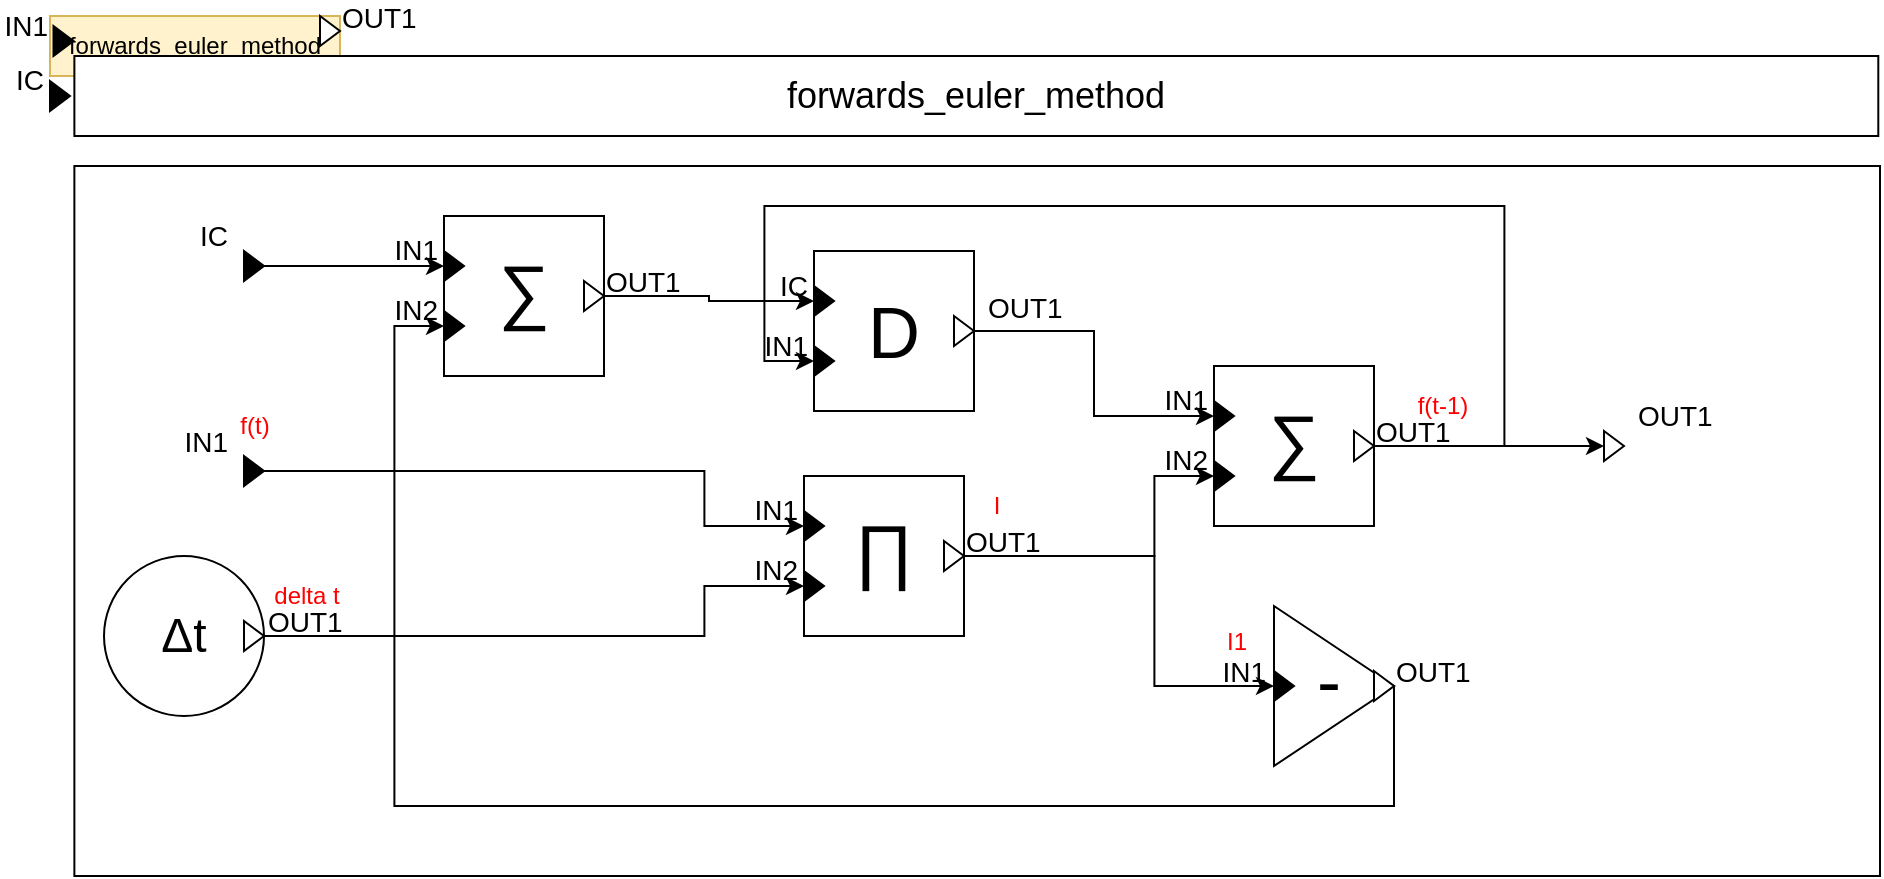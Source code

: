 <mxfile version="24.7.17">
  <diagram id="N5nFlDylz3wS6Qd0s4Ny" name="Page-1">
    <mxGraphModel dx="518" dy="838" grid="1" gridSize="5" guides="1" tooltips="1" connect="1" arrows="1" fold="1" page="1" pageScale="1" pageWidth="850" pageHeight="1100" math="0" shadow="0">
      <root>
        <mxCell id="0" />
        <mxCell id="1" parent="0" />
        <object label="forwards_euler_method" placeholders="1" class_name="forwards_euler_method" block_name="forwards_euler_method" id="wvZRwbNYt29LTI-XGSjr-139">
          <mxCell style="rounded=0;whiteSpace=wrap;html=1;fillColor=#fff2cc;strokeColor=#d6b656;container=0;connectable=0;allowArrows=0;treeFolding=0;moveCells=0;treeMoving=0;comic=0;rotatable=0;expand=1;autosize=1;resizeWidth=1;resizeHeight=1;metaEdit=1;" vertex="1" parent="1">
            <mxGeometry x="1300" y="970" width="145" height="30" as="geometry">
              <mxRectangle x="40" y="400" width="50" height="40" as="alternateBounds" />
            </mxGeometry>
          </mxCell>
        </object>
        <object label="%class_name%" placeholders="1" id="wvZRwbNYt29LTI-XGSjr-140">
          <mxCell style="rounded=0;whiteSpace=wrap;html=1;fillColor=#ffffff;fontSize=18;connectable=0;allowArrows=0;rotatable=0;cloneable=0;deletable=0;" vertex="1" parent="wvZRwbNYt29LTI-XGSjr-139">
            <mxGeometry x="12.189" y="20" width="901.956" height="40" as="geometry" />
          </mxCell>
        </object>
        <mxCell id="wvZRwbNYt29LTI-XGSjr-141" value="" style="rounded=0;whiteSpace=wrap;html=1;fillColor=#ffffff;connectable=0;allowArrows=0;container=1;collapsible=0;portConstraintRotation=0;rotatable=0;cloneable=0;deletable=0;recursiveResize=0;" vertex="1" parent="wvZRwbNYt29LTI-XGSjr-139">
          <mxGeometry x="12.19" y="75" width="902.81" height="355" as="geometry">
            <mxRectangle x="10" y="70" width="50" height="40" as="alternateBounds" />
          </mxGeometry>
        </mxCell>
        <mxCell id="wvZRwbNYt29LTI-XGSjr-142" style="edgeStyle=orthogonalEdgeStyle;rounded=0;orthogonalLoop=1;jettySize=auto;html=1;exitX=1;exitY=0.5;exitDx=0;exitDy=0;entryX=0;entryY=0.5;entryDx=0;entryDy=0;" edge="1" parent="wvZRwbNYt29LTI-XGSjr-141" source="wvZRwbNYt29LTI-XGSjr-143" target="wvZRwbNYt29LTI-XGSjr-152">
          <mxGeometry relative="1" as="geometry">
            <Array as="points">
              <mxPoint x="315" y="153" />
              <mxPoint x="315" y="180" />
            </Array>
          </mxGeometry>
        </mxCell>
        <object label="%name%" placeholders="1" name="IN1" class_name="InputPort" id="wvZRwbNYt29LTI-XGSjr-143">
          <mxCell style="triangle;fontSize=14;points=[[0,0.5],[1,0.5]];allowArrows=0;verticalAlign=middle;horizontal=1;spacingTop=0;align=right;spacingLeft=0;spacingRight=8;html=1;comic=0;treeFolding=0;treeMoving=0;resizable=0;movableLabel=1;spacing=2;aspect=fixed;fillColor=#000000;metaEdit=1;" vertex="1" parent="wvZRwbNYt29LTI-XGSjr-141">
            <mxGeometry x="84.812" y="145" width="10" height="15" as="geometry">
              <mxPoint x="-9" y="-15" as="offset" />
            </mxGeometry>
          </mxCell>
        </object>
        <object label="%symbol%" placeholders="1" symbol="D" class_name="DelayBlock" block_name="" id="wvZRwbNYt29LTI-XGSjr-144">
          <mxCell style="whiteSpace=wrap;html=1;aspect=fixed;comic=0;fillColor=#FFFFFF;fontSize=36;align=center;resizable=0;container=1;collapsible=0;points=[];allowArrows=0;metaEdit=1;connectable=0;" vertex="1" parent="wvZRwbNYt29LTI-XGSjr-141">
            <mxGeometry x="369.808" y="42.5" width="80" height="80" as="geometry" />
          </mxCell>
        </object>
        <object label="%name%" placeholders="1" name="OUT1" class_name="OutputPort" id="wvZRwbNYt29LTI-XGSjr-145">
          <mxCell style="triangle;fillColor=#ffffff;fontSize=14;points=[[1,0.5]];allowArrows=0;verticalAlign=middle;horizontal=1;spacingTop=0;align=left;spacingLeft=4;spacingRight=0;html=1;comic=0;treeFolding=0;treeMoving=0;movable=1;resizable=0;rotatable=1;deletable=1;editable=1;connectable=1;movableLabel=1;spacing=2;aspect=fixed;metaEdit=1;" vertex="1" parent="wvZRwbNYt29LTI-XGSjr-144">
            <mxGeometry x="70" y="32.5" width="10" height="15" as="geometry">
              <mxPoint x="11" y="-12" as="offset" />
            </mxGeometry>
          </mxCell>
        </object>
        <object label="%name%" placeholders="1" name="IC" class_name="InputPort" id="wvZRwbNYt29LTI-XGSjr-146">
          <mxCell style="triangle;fontSize=14;points=[[0,0.5]];allowArrows=0;verticalAlign=middle;horizontal=1;spacingTop=0;align=right;spacingLeft=0;spacingRight=8;html=1;comic=0;treeFolding=0;treeMoving=0;resizable=0;movableLabel=1;spacing=2;aspect=fixed;fillColor=#000000;metaEdit=1;" vertex="1" parent="wvZRwbNYt29LTI-XGSjr-144">
            <mxGeometry y="17.5" width="10" height="15" as="geometry">
              <mxPoint x="-4" y="-8" as="offset" />
            </mxGeometry>
          </mxCell>
        </object>
        <object label="%name%" placeholders="1" name="IN1" class_name="InputPort" id="wvZRwbNYt29LTI-XGSjr-147">
          <mxCell style="triangle;fontSize=14;points=[[0,0.5]];allowArrows=0;verticalAlign=middle;horizontal=1;spacingTop=0;align=right;spacingLeft=0;spacingRight=8;html=1;comic=0;treeFolding=0;treeMoving=0;resizable=0;movableLabel=1;spacing=2;aspect=fixed;fillColor=#000000;metaEdit=1;" vertex="1" parent="wvZRwbNYt29LTI-XGSjr-144">
            <mxGeometry y="47.5" width="10" height="15" as="geometry">
              <mxPoint x="-4" y="-8" as="offset" />
            </mxGeometry>
          </mxCell>
        </object>
        <object label="%symbol%" placeholders="1" block_name="" class_name="DeltaTBlock" symbol="&amp;#916;t" id="wvZRwbNYt29LTI-XGSjr-148">
          <mxCell style="ellipse;whiteSpace=wrap;html=1;comic=0;fillColor=#ffffff;fontSize=24;align=center;allowArrows=0;connectable=0;container=1;collapsible=0;recursiveResize=1;direction=west;resizable=0;metaEdit=1;" vertex="1" parent="wvZRwbNYt29LTI-XGSjr-141">
            <mxGeometry x="14.813" y="195" width="80" height="80" as="geometry" />
          </mxCell>
        </object>
        <object label="%name%" placeholders="1" name="OUT1" class_name="OutputPort" id="wvZRwbNYt29LTI-XGSjr-149">
          <mxCell style="triangle;fillColor=#ffffff;fontSize=14;points=[[1,0.5]];allowArrows=0;verticalAlign=middle;horizontal=1;spacingTop=0;align=left;spacingLeft=4;spacingRight=0;html=1;comic=0;treeFolding=0;treeMoving=0;movable=1;resizable=0;rotatable=1;deletable=1;editable=1;connectable=1;movableLabel=1;spacing=2;aspect=fixed;metaEdit=1;" vertex="1" parent="wvZRwbNYt29LTI-XGSjr-148">
            <mxGeometry x="70" y="32.5" width="10" height="15" as="geometry">
              <mxPoint x="6" y="-7" as="offset" />
            </mxGeometry>
          </mxCell>
        </object>
        <object label="%symbol%" placeholders="1" symbol="&amp;prod;" class_name="ProductBlock" block_name="" numberOfInputs="2" id="wvZRwbNYt29LTI-XGSjr-150">
          <mxCell style="whiteSpace=wrap;html=1;aspect=fixed;comic=0;fillColor=#FFFFFF;fontSize=36;align=center;resizable=0;container=1;collapsible=0;points=[];allowArrows=0;spacingTop=-6;metaEdit=1;connectable=0;" vertex="1" parent="wvZRwbNYt29LTI-XGSjr-141">
            <mxGeometry x="364.812" y="155" width="80" height="80" as="geometry" />
          </mxCell>
        </object>
        <object label="%name%" placeholders="1" name="OUT1" class_name="OutputPort" id="wvZRwbNYt29LTI-XGSjr-151">
          <mxCell style="triangle;fillColor=#ffffff;fontSize=14;points=[[1,0.5]];allowArrows=0;verticalAlign=middle;horizontal=1;spacingTop=0;align=left;spacingLeft=4;spacingRight=0;html=1;comic=0;treeFolding=0;treeMoving=0;movable=1;resizable=0;rotatable=1;deletable=1;editable=1;connectable=1;movableLabel=1;spacing=2;aspect=fixed;metaEdit=1;" vertex="1" parent="wvZRwbNYt29LTI-XGSjr-150">
            <mxGeometry x="70" y="32.5" width="10" height="15" as="geometry">
              <mxPoint x="5" y="-7" as="offset" />
            </mxGeometry>
          </mxCell>
        </object>
        <object label="%name%" placeholders="1" name="IN1" class_name="InputPort" id="wvZRwbNYt29LTI-XGSjr-152">
          <mxCell style="triangle;fontSize=14;points=[[0,0.5]];allowArrows=0;verticalAlign=middle;horizontal=1;spacingTop=0;align=right;spacingLeft=0;spacingRight=8;html=1;comic=0;treeFolding=0;treeMoving=0;resizable=0;movableLabel=1;spacing=2;aspect=fixed;fillColor=#000000;metaEdit=1;" vertex="1" parent="wvZRwbNYt29LTI-XGSjr-150">
            <mxGeometry y="17.5" width="10" height="15" as="geometry">
              <mxPoint x="-4" y="-8" as="offset" />
            </mxGeometry>
          </mxCell>
        </object>
        <object label="%name%" placeholders="1" name="IN2" class_name="InputPort" id="wvZRwbNYt29LTI-XGSjr-153">
          <mxCell style="triangle;fontSize=14;points=[[0,0.5]];allowArrows=0;verticalAlign=middle;horizontal=1;spacingTop=0;align=right;spacingLeft=0;spacingRight=8;html=1;comic=0;treeFolding=0;treeMoving=0;resizable=0;movableLabel=1;spacing=2;aspect=fixed;fillColor=#000000;metaEdit=1;" vertex="1" parent="wvZRwbNYt29LTI-XGSjr-150">
            <mxGeometry y="47.5" width="10" height="15" as="geometry">
              <mxPoint x="-4" y="-8" as="offset" />
            </mxGeometry>
          </mxCell>
        </object>
        <mxCell id="wvZRwbNYt29LTI-XGSjr-154" style="edgeStyle=orthogonalEdgeStyle;rounded=0;orthogonalLoop=1;jettySize=auto;html=1;exitX=1;exitY=0.5;exitDx=0;exitDy=0;entryX=0;entryY=0.5;entryDx=0;entryDy=0;" edge="1" parent="wvZRwbNYt29LTI-XGSjr-141" source="wvZRwbNYt29LTI-XGSjr-149" target="wvZRwbNYt29LTI-XGSjr-153">
          <mxGeometry relative="1" as="geometry">
            <Array as="points">
              <mxPoint x="315" y="235" />
              <mxPoint x="315" y="210" />
            </Array>
          </mxGeometry>
        </mxCell>
        <object label="%symbol%" placeholders="1" symbol="&amp;sum;" class_name="AdderBlock" block_name="" numberOfInputs="2" id="wvZRwbNYt29LTI-XGSjr-155">
          <mxCell style="whiteSpace=wrap;html=1;aspect=fixed;comic=0;fillColor=#FFFFFF;fontSize=36;align=center;resizable=0;container=1;collapsible=0;points=[];allowArrows=0;spacingTop=-6;metaEdit=1;connectable=0;" vertex="1" parent="wvZRwbNYt29LTI-XGSjr-141">
            <mxGeometry x="569.807" y="100" width="80" height="80" as="geometry" />
          </mxCell>
        </object>
        <object label="%name%" placeholders="1" name="OUT1" class_name="OutputPort" id="wvZRwbNYt29LTI-XGSjr-156">
          <mxCell style="triangle;fillColor=#ffffff;fontSize=14;points=[[1,0.5]];allowArrows=0;verticalAlign=middle;horizontal=1;spacingTop=0;align=left;spacingLeft=4;spacingRight=0;html=1;comic=0;treeFolding=0;treeMoving=0;movable=1;resizable=0;rotatable=1;deletable=1;editable=1;connectable=1;movableLabel=1;spacing=2;aspect=fixed;metaEdit=1;" vertex="1" parent="wvZRwbNYt29LTI-XGSjr-155">
            <mxGeometry x="70" y="32.5" width="10" height="15" as="geometry">
              <mxPoint x="5" y="-7" as="offset" />
            </mxGeometry>
          </mxCell>
        </object>
        <object label="%name%" placeholders="1" name="IN1" class_name="InputPort" id="wvZRwbNYt29LTI-XGSjr-157">
          <mxCell style="triangle;fontSize=14;points=[[0,0.5]];allowArrows=0;verticalAlign=middle;horizontal=1;spacingTop=0;align=right;spacingLeft=0;spacingRight=8;html=1;comic=0;treeFolding=0;treeMoving=0;resizable=0;movableLabel=1;spacing=2;aspect=fixed;fillColor=#000000;metaEdit=1;" vertex="1" parent="wvZRwbNYt29LTI-XGSjr-155">
            <mxGeometry y="17.5" width="10" height="15" as="geometry">
              <mxPoint x="-4" y="-8" as="offset" />
            </mxGeometry>
          </mxCell>
        </object>
        <object label="%name%" placeholders="1" name="IN2" class_name="InputPort" id="wvZRwbNYt29LTI-XGSjr-158">
          <mxCell style="triangle;fontSize=14;points=[[0,0.5]];allowArrows=0;verticalAlign=middle;horizontal=1;spacingTop=0;align=right;spacingLeft=0;spacingRight=8;html=1;comic=0;treeFolding=0;treeMoving=0;resizable=0;movableLabel=1;spacing=2;aspect=fixed;fillColor=#000000;metaEdit=1;" vertex="1" parent="wvZRwbNYt29LTI-XGSjr-155">
            <mxGeometry y="47.5" width="10" height="15" as="geometry">
              <mxPoint x="-4" y="-8" as="offset" />
            </mxGeometry>
          </mxCell>
        </object>
        <object label="%name%" placeholders="1" name="OUT1" class_name="OutputPort" id="wvZRwbNYt29LTI-XGSjr-159">
          <mxCell style="triangle;fillColor=#ffffff;fontSize=14;points=[[0,0.5],[1,0.5]];allowArrows=0;verticalAlign=middle;horizontal=1;spacingTop=0;align=left;spacingLeft=4;spacingRight=0;html=1;comic=0;treeFolding=0;treeMoving=0;movable=1;resizable=0;rotatable=1;deletable=1;editable=1;connectable=1;movableLabel=1;spacing=2;aspect=fixed;metaEdit=1;" vertex="1" parent="wvZRwbNYt29LTI-XGSjr-141">
            <mxGeometry x="764.809" y="132.5" width="10" height="15" as="geometry">
              <mxPoint x="11" y="-15" as="offset" />
            </mxGeometry>
          </mxCell>
        </object>
        <mxCell id="wvZRwbNYt29LTI-XGSjr-160" style="edgeStyle=orthogonalEdgeStyle;rounded=0;orthogonalLoop=1;jettySize=auto;html=1;exitX=1;exitY=0.5;exitDx=0;exitDy=0;entryX=0;entryY=0.5;entryDx=0;entryDy=0;" edge="1" parent="wvZRwbNYt29LTI-XGSjr-141" source="wvZRwbNYt29LTI-XGSjr-151" target="wvZRwbNYt29LTI-XGSjr-158">
          <mxGeometry relative="1" as="geometry">
            <Array as="points">
              <mxPoint x="540" y="195" />
              <mxPoint x="540" y="155" />
            </Array>
          </mxGeometry>
        </mxCell>
        <mxCell id="wvZRwbNYt29LTI-XGSjr-161" value="f(t-1&lt;span style=&quot;background-color: initial;&quot;&gt;)&lt;/span&gt;" style="text;html=1;align=center;verticalAlign=middle;whiteSpace=wrap;rounded=0;fontColor=#FF0000;" vertex="1" parent="wvZRwbNYt29LTI-XGSjr-141">
          <mxGeometry x="652.812" y="105" width="62.684" height="30" as="geometry" />
        </mxCell>
        <mxCell id="wvZRwbNYt29LTI-XGSjr-162" value="f(t)" style="text;html=1;align=center;verticalAlign=middle;whiteSpace=wrap;rounded=0;fontColor=#FF0000;" vertex="1" parent="wvZRwbNYt29LTI-XGSjr-141">
          <mxGeometry x="58.471" y="115" width="62.684" height="30" as="geometry" />
        </mxCell>
        <mxCell id="wvZRwbNYt29LTI-XGSjr-163" value="delta t" style="text;html=1;align=center;verticalAlign=middle;whiteSpace=wrap;rounded=0;fontColor=#FF0000;" vertex="1" parent="wvZRwbNYt29LTI-XGSjr-141">
          <mxGeometry x="84.81" y="200" width="62.684" height="30" as="geometry" />
        </mxCell>
        <mxCell id="wvZRwbNYt29LTI-XGSjr-164" value="I" style="text;html=1;align=center;verticalAlign=middle;whiteSpace=wrap;rounded=0;fontColor=#FF0000;" vertex="1" parent="wvZRwbNYt29LTI-XGSjr-141">
          <mxGeometry x="429.811" y="155" width="62.684" height="30" as="geometry" />
        </mxCell>
        <mxCell id="wvZRwbNYt29LTI-XGSjr-165" style="edgeStyle=orthogonalEdgeStyle;rounded=0;orthogonalLoop=1;jettySize=auto;html=1;exitX=1;exitY=0.5;exitDx=0;exitDy=0;entryX=0;entryY=0.5;entryDx=0;entryDy=0;" edge="1" parent="wvZRwbNYt29LTI-XGSjr-141" source="wvZRwbNYt29LTI-XGSjr-166" target="wvZRwbNYt29LTI-XGSjr-175">
          <mxGeometry relative="1" as="geometry" />
        </mxCell>
        <object label="%name%" placeholders="1" name="IC" class_name="InputPort" id="wvZRwbNYt29LTI-XGSjr-166">
          <mxCell style="triangle;fontSize=14;points=[[0,0.5],[1,0.5]];allowArrows=0;verticalAlign=middle;horizontal=1;spacingTop=0;align=right;spacingLeft=0;spacingRight=8;html=1;comic=0;treeFolding=0;treeMoving=0;resizable=0;movableLabel=1;spacing=2;aspect=fixed;fillColor=#000000;metaEdit=1;" vertex="1" parent="wvZRwbNYt29LTI-XGSjr-141">
            <mxGeometry x="84.814" y="42.5" width="10" height="15" as="geometry">
              <mxPoint x="-9" y="-15" as="offset" />
            </mxGeometry>
          </mxCell>
        </object>
        <mxCell id="wvZRwbNYt29LTI-XGSjr-167" style="edgeStyle=orthogonalEdgeStyle;rounded=0;orthogonalLoop=1;jettySize=auto;html=1;exitX=1;exitY=0.5;exitDx=0;exitDy=0;entryX=0;entryY=0.5;entryDx=0;entryDy=0;" edge="1" parent="wvZRwbNYt29LTI-XGSjr-141" source="wvZRwbNYt29LTI-XGSjr-145" target="wvZRwbNYt29LTI-XGSjr-157">
          <mxGeometry relative="1" as="geometry" />
        </mxCell>
        <object label="%symbol%" placeholders="1" symbol="-" class_name="NegatorBlock" block_name="" id="wvZRwbNYt29LTI-XGSjr-168">
          <mxCell style="triangle;whiteSpace=wrap;html=1;comic=0;fontSize=36;align=center;allowArrows=0;recursiveResize=0;resizable=0;fillColor=#FFFFFF;points=[];spacingLeft=-5;container=1;collapsible=0;spacingTop=-6;metaEdit=1;connectable=0;" vertex="1" parent="wvZRwbNYt29LTI-XGSjr-141">
            <mxGeometry x="599.81" y="220" width="60" height="80" as="geometry" />
          </mxCell>
        </object>
        <object label="%name%" placeholders="1" name="OUT1" class_name="OutputPort" id="wvZRwbNYt29LTI-XGSjr-169">
          <mxCell style="triangle;fillColor=#ffffff;fontSize=14;points=[[1,0.5]];allowArrows=0;verticalAlign=middle;horizontal=1;spacingTop=0;align=left;spacingLeft=4;spacingRight=0;html=1;comic=0;treeFolding=0;treeMoving=0;movable=1;resizable=0;rotatable=1;deletable=1;editable=1;connectable=1;movableLabel=1;spacing=2;aspect=fixed;metaEdit=1;" vertex="1" parent="wvZRwbNYt29LTI-XGSjr-168">
            <mxGeometry x="50" y="32.5" width="10" height="15" as="geometry">
              <mxPoint x="5" y="-7" as="offset" />
            </mxGeometry>
          </mxCell>
        </object>
        <object label="%name%" placeholders="1" name="IN1" class_name="InputPort" id="wvZRwbNYt29LTI-XGSjr-170">
          <mxCell style="triangle;fontSize=14;points=[[0,0.5]];allowArrows=0;verticalAlign=middle;horizontal=1;spacingTop=0;align=right;spacingLeft=0;spacingRight=8;html=1;comic=0;treeFolding=0;treeMoving=0;resizable=0;movableLabel=1;spacing=2;aspect=fixed;fillColor=#000000;metaEdit=1;" vertex="1" parent="wvZRwbNYt29LTI-XGSjr-168">
            <mxGeometry y="32.5" width="10" height="15" as="geometry">
              <mxPoint x="-5" y="-7" as="offset" />
            </mxGeometry>
          </mxCell>
        </object>
        <mxCell id="wvZRwbNYt29LTI-XGSjr-171" value="I1" style="text;html=1;align=center;verticalAlign=middle;whiteSpace=wrap;rounded=0;fontColor=#FF0000;" vertex="1" parent="wvZRwbNYt29LTI-XGSjr-168">
          <mxGeometry x="-50.002" y="2.5" width="62.684" height="30" as="geometry" />
        </mxCell>
        <mxCell id="wvZRwbNYt29LTI-XGSjr-172" style="edgeStyle=orthogonalEdgeStyle;rounded=0;orthogonalLoop=1;jettySize=auto;html=1;exitX=1;exitY=0.5;exitDx=0;exitDy=0;entryX=0;entryY=0.5;entryDx=0;entryDy=0;" edge="1" parent="wvZRwbNYt29LTI-XGSjr-141" source="wvZRwbNYt29LTI-XGSjr-151" target="wvZRwbNYt29LTI-XGSjr-170">
          <mxGeometry relative="1" as="geometry">
            <Array as="points">
              <mxPoint x="540" y="195" />
              <mxPoint x="540" y="260" />
            </Array>
          </mxGeometry>
        </mxCell>
        <object label="%symbol%" placeholders="1" symbol="&amp;sum;" class_name="AdderBlock" block_name="" numberOfInputs="2" id="wvZRwbNYt29LTI-XGSjr-173">
          <mxCell style="whiteSpace=wrap;html=1;aspect=fixed;comic=0;fillColor=#FFFFFF;fontSize=36;align=center;resizable=0;container=1;collapsible=0;points=[];allowArrows=0;spacingTop=-6;metaEdit=1;connectable=0;" vertex="1" parent="wvZRwbNYt29LTI-XGSjr-141">
            <mxGeometry x="184.81" y="25" width="80" height="80" as="geometry" />
          </mxCell>
        </object>
        <object label="%name%" placeholders="1" name="OUT1" class_name="OutputPort" id="wvZRwbNYt29LTI-XGSjr-174">
          <mxCell style="triangle;fillColor=#ffffff;fontSize=14;points=[[1,0.5]];allowArrows=0;verticalAlign=middle;horizontal=1;spacingTop=0;align=left;spacingLeft=4;spacingRight=0;html=1;comic=0;treeFolding=0;treeMoving=0;movable=1;resizable=0;rotatable=1;deletable=1;editable=1;connectable=1;movableLabel=1;spacing=2;aspect=fixed;metaEdit=1;" vertex="1" parent="wvZRwbNYt29LTI-XGSjr-173">
            <mxGeometry x="70" y="32.5" width="10" height="15" as="geometry">
              <mxPoint x="5" y="-7" as="offset" />
            </mxGeometry>
          </mxCell>
        </object>
        <object label="%name%" placeholders="1" name="IN1" class_name="InputPort" id="wvZRwbNYt29LTI-XGSjr-175">
          <mxCell style="triangle;fontSize=14;points=[[0,0.5]];allowArrows=0;verticalAlign=middle;horizontal=1;spacingTop=0;align=right;spacingLeft=0;spacingRight=8;html=1;comic=0;treeFolding=0;treeMoving=0;resizable=0;movableLabel=1;spacing=2;aspect=fixed;fillColor=#000000;metaEdit=1;" vertex="1" parent="wvZRwbNYt29LTI-XGSjr-173">
            <mxGeometry y="17.5" width="10" height="15" as="geometry">
              <mxPoint x="-4" y="-8" as="offset" />
            </mxGeometry>
          </mxCell>
        </object>
        <object label="%name%" placeholders="1" name="IN2" class_name="InputPort" id="wvZRwbNYt29LTI-XGSjr-176">
          <mxCell style="triangle;fontSize=14;points=[[0,0.5]];allowArrows=0;verticalAlign=middle;horizontal=1;spacingTop=0;align=right;spacingLeft=0;spacingRight=8;html=1;comic=0;treeFolding=0;treeMoving=0;resizable=0;movableLabel=1;spacing=2;aspect=fixed;fillColor=#000000;metaEdit=1;" vertex="1" parent="wvZRwbNYt29LTI-XGSjr-173">
            <mxGeometry y="47.5" width="10" height="15" as="geometry">
              <mxPoint x="-4" y="-8" as="offset" />
            </mxGeometry>
          </mxCell>
        </object>
        <mxCell id="wvZRwbNYt29LTI-XGSjr-177" style="edgeStyle=orthogonalEdgeStyle;rounded=0;orthogonalLoop=1;jettySize=auto;html=1;exitX=1;exitY=0.5;exitDx=0;exitDy=0;entryX=0;entryY=0.5;entryDx=0;entryDy=0;" edge="1" parent="wvZRwbNYt29LTI-XGSjr-141" source="wvZRwbNYt29LTI-XGSjr-174" target="wvZRwbNYt29LTI-XGSjr-146">
          <mxGeometry relative="1" as="geometry" />
        </mxCell>
        <mxCell id="wvZRwbNYt29LTI-XGSjr-178" style="edgeStyle=orthogonalEdgeStyle;rounded=0;orthogonalLoop=1;jettySize=auto;html=1;exitX=1;exitY=0.5;exitDx=0;exitDy=0;entryX=0;entryY=0.5;entryDx=0;entryDy=0;" edge="1" parent="wvZRwbNYt29LTI-XGSjr-141" source="wvZRwbNYt29LTI-XGSjr-169" target="wvZRwbNYt29LTI-XGSjr-176">
          <mxGeometry relative="1" as="geometry">
            <Array as="points">
              <mxPoint x="660" y="320" />
              <mxPoint x="160" y="320" />
              <mxPoint x="160" y="80" />
            </Array>
          </mxGeometry>
        </mxCell>
        <mxCell id="wvZRwbNYt29LTI-XGSjr-179" style="edgeStyle=orthogonalEdgeStyle;rounded=0;orthogonalLoop=1;jettySize=auto;html=1;exitX=1;exitY=0.5;exitDx=0;exitDy=0;entryX=0;entryY=0.5;entryDx=0;entryDy=0;" edge="1" parent="wvZRwbNYt29LTI-XGSjr-141" source="wvZRwbNYt29LTI-XGSjr-156" target="wvZRwbNYt29LTI-XGSjr-159">
          <mxGeometry relative="1" as="geometry">
            <Array as="points">
              <mxPoint x="710" y="140" />
              <mxPoint x="710" y="140" />
            </Array>
          </mxGeometry>
        </mxCell>
        <mxCell id="wvZRwbNYt29LTI-XGSjr-180" style="edgeStyle=orthogonalEdgeStyle;rounded=0;orthogonalLoop=1;jettySize=auto;html=1;exitX=1;exitY=0.5;exitDx=0;exitDy=0;entryX=0;entryY=0.5;entryDx=0;entryDy=0;" edge="1" parent="wvZRwbNYt29LTI-XGSjr-141" source="wvZRwbNYt29LTI-XGSjr-156" target="wvZRwbNYt29LTI-XGSjr-147">
          <mxGeometry relative="1" as="geometry">
            <Array as="points">
              <mxPoint x="715" y="140" />
              <mxPoint x="715" y="20" />
              <mxPoint x="345" y="20" />
              <mxPoint x="345" y="98" />
            </Array>
          </mxGeometry>
        </mxCell>
        <object label="%name%" placeholders="1" name="OUT1" class_name="OutputPort" id="wvZRwbNYt29LTI-XGSjr-181">
          <mxCell style="triangle;fillColor=#ffffff;fontSize=14;points=[[0,0.5],[1,0.5]];allowArrows=0;verticalAlign=middle;horizontal=1;spacingTop=0;align=left;spacingLeft=4;spacingRight=0;html=1;comic=0;treeFolding=0;treeMoving=0;movable=1;resizable=0;rotatable=1;deletable=1;editable=1;connectable=1;movableLabel=1;spacing=2;aspect=fixed;metaEdit=1;" vertex="1" parent="wvZRwbNYt29LTI-XGSjr-139">
            <mxGeometry x="134.998" width="10" height="15" as="geometry">
              <mxPoint x="5" y="-7" as="offset" />
            </mxGeometry>
          </mxCell>
        </object>
        <object label="%name%" placeholders="1" name="IC" class_name="InputPort" id="wvZRwbNYt29LTI-XGSjr-182">
          <mxCell style="triangle;fontSize=14;points=[[0,0.5],[1,0.5]];allowArrows=0;verticalAlign=middle;horizontal=1;spacingTop=0;align=right;spacingLeft=0;spacingRight=8;html=1;comic=0;treeFolding=0;treeMoving=0;resizable=0;movableLabel=1;spacing=2;aspect=fixed;fillColor=#000000;metaEdit=1;" vertex="1" parent="wvZRwbNYt29LTI-XGSjr-139">
            <mxGeometry y="32.5" width="10" height="15" as="geometry">
              <mxPoint x="-4" y="-8" as="offset" />
            </mxGeometry>
          </mxCell>
        </object>
        <object label="%name%" placeholders="1" name="IN1" class_name="InputPort" id="wvZRwbNYt29LTI-XGSjr-183">
          <mxCell style="triangle;fontSize=14;points=[[0,0.5],[1,0.5]];allowArrows=0;verticalAlign=middle;horizontal=1;spacingTop=0;align=right;spacingLeft=0;spacingRight=8;html=1;comic=0;treeFolding=0;treeMoving=0;resizable=0;movableLabel=1;spacing=2;aspect=fixed;fillColor=#000000;metaEdit=1;" vertex="1" parent="wvZRwbNYt29LTI-XGSjr-139">
            <mxGeometry x="1.745" y="5" width="10" height="15" as="geometry">
              <mxPoint x="-4" y="-8" as="offset" />
            </mxGeometry>
          </mxCell>
        </object>
      </root>
    </mxGraphModel>
  </diagram>
</mxfile>
